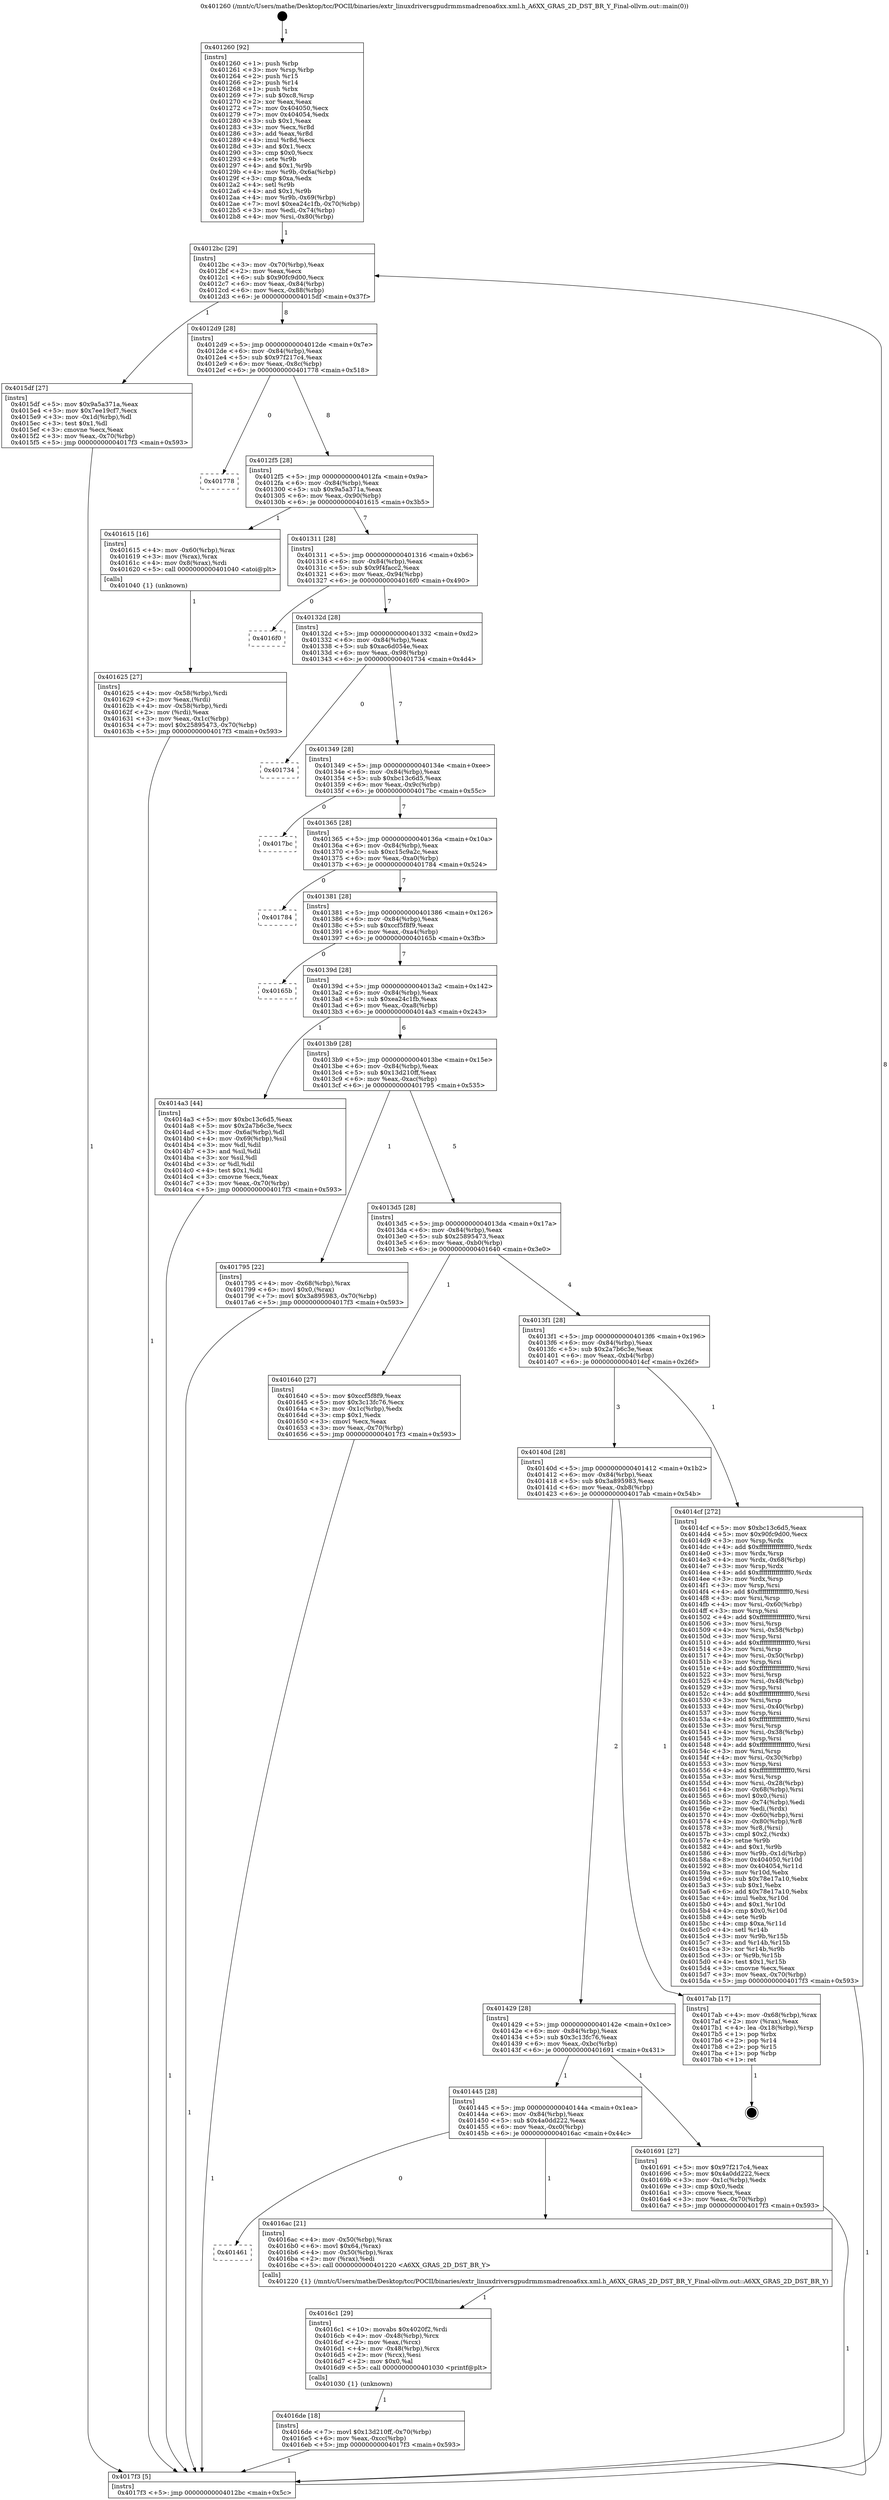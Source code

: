 digraph "0x401260" {
  label = "0x401260 (/mnt/c/Users/mathe/Desktop/tcc/POCII/binaries/extr_linuxdriversgpudrmmsmadrenoa6xx.xml.h_A6XX_GRAS_2D_DST_BR_Y_Final-ollvm.out::main(0))"
  labelloc = "t"
  node[shape=record]

  Entry [label="",width=0.3,height=0.3,shape=circle,fillcolor=black,style=filled]
  "0x4012bc" [label="{
     0x4012bc [29]\l
     | [instrs]\l
     &nbsp;&nbsp;0x4012bc \<+3\>: mov -0x70(%rbp),%eax\l
     &nbsp;&nbsp;0x4012bf \<+2\>: mov %eax,%ecx\l
     &nbsp;&nbsp;0x4012c1 \<+6\>: sub $0x90fc9d00,%ecx\l
     &nbsp;&nbsp;0x4012c7 \<+6\>: mov %eax,-0x84(%rbp)\l
     &nbsp;&nbsp;0x4012cd \<+6\>: mov %ecx,-0x88(%rbp)\l
     &nbsp;&nbsp;0x4012d3 \<+6\>: je 00000000004015df \<main+0x37f\>\l
  }"]
  "0x4015df" [label="{
     0x4015df [27]\l
     | [instrs]\l
     &nbsp;&nbsp;0x4015df \<+5\>: mov $0x9a5a371a,%eax\l
     &nbsp;&nbsp;0x4015e4 \<+5\>: mov $0x7ee19cf7,%ecx\l
     &nbsp;&nbsp;0x4015e9 \<+3\>: mov -0x1d(%rbp),%dl\l
     &nbsp;&nbsp;0x4015ec \<+3\>: test $0x1,%dl\l
     &nbsp;&nbsp;0x4015ef \<+3\>: cmovne %ecx,%eax\l
     &nbsp;&nbsp;0x4015f2 \<+3\>: mov %eax,-0x70(%rbp)\l
     &nbsp;&nbsp;0x4015f5 \<+5\>: jmp 00000000004017f3 \<main+0x593\>\l
  }"]
  "0x4012d9" [label="{
     0x4012d9 [28]\l
     | [instrs]\l
     &nbsp;&nbsp;0x4012d9 \<+5\>: jmp 00000000004012de \<main+0x7e\>\l
     &nbsp;&nbsp;0x4012de \<+6\>: mov -0x84(%rbp),%eax\l
     &nbsp;&nbsp;0x4012e4 \<+5\>: sub $0x97f217c4,%eax\l
     &nbsp;&nbsp;0x4012e9 \<+6\>: mov %eax,-0x8c(%rbp)\l
     &nbsp;&nbsp;0x4012ef \<+6\>: je 0000000000401778 \<main+0x518\>\l
  }"]
  Exit [label="",width=0.3,height=0.3,shape=circle,fillcolor=black,style=filled,peripheries=2]
  "0x401778" [label="{
     0x401778\l
  }", style=dashed]
  "0x4012f5" [label="{
     0x4012f5 [28]\l
     | [instrs]\l
     &nbsp;&nbsp;0x4012f5 \<+5\>: jmp 00000000004012fa \<main+0x9a\>\l
     &nbsp;&nbsp;0x4012fa \<+6\>: mov -0x84(%rbp),%eax\l
     &nbsp;&nbsp;0x401300 \<+5\>: sub $0x9a5a371a,%eax\l
     &nbsp;&nbsp;0x401305 \<+6\>: mov %eax,-0x90(%rbp)\l
     &nbsp;&nbsp;0x40130b \<+6\>: je 0000000000401615 \<main+0x3b5\>\l
  }"]
  "0x4016de" [label="{
     0x4016de [18]\l
     | [instrs]\l
     &nbsp;&nbsp;0x4016de \<+7\>: movl $0x13d210ff,-0x70(%rbp)\l
     &nbsp;&nbsp;0x4016e5 \<+6\>: mov %eax,-0xcc(%rbp)\l
     &nbsp;&nbsp;0x4016eb \<+5\>: jmp 00000000004017f3 \<main+0x593\>\l
  }"]
  "0x401615" [label="{
     0x401615 [16]\l
     | [instrs]\l
     &nbsp;&nbsp;0x401615 \<+4\>: mov -0x60(%rbp),%rax\l
     &nbsp;&nbsp;0x401619 \<+3\>: mov (%rax),%rax\l
     &nbsp;&nbsp;0x40161c \<+4\>: mov 0x8(%rax),%rdi\l
     &nbsp;&nbsp;0x401620 \<+5\>: call 0000000000401040 \<atoi@plt\>\l
     | [calls]\l
     &nbsp;&nbsp;0x401040 \{1\} (unknown)\l
  }"]
  "0x401311" [label="{
     0x401311 [28]\l
     | [instrs]\l
     &nbsp;&nbsp;0x401311 \<+5\>: jmp 0000000000401316 \<main+0xb6\>\l
     &nbsp;&nbsp;0x401316 \<+6\>: mov -0x84(%rbp),%eax\l
     &nbsp;&nbsp;0x40131c \<+5\>: sub $0x9f4facc2,%eax\l
     &nbsp;&nbsp;0x401321 \<+6\>: mov %eax,-0x94(%rbp)\l
     &nbsp;&nbsp;0x401327 \<+6\>: je 00000000004016f0 \<main+0x490\>\l
  }"]
  "0x4016c1" [label="{
     0x4016c1 [29]\l
     | [instrs]\l
     &nbsp;&nbsp;0x4016c1 \<+10\>: movabs $0x4020f2,%rdi\l
     &nbsp;&nbsp;0x4016cb \<+4\>: mov -0x48(%rbp),%rcx\l
     &nbsp;&nbsp;0x4016cf \<+2\>: mov %eax,(%rcx)\l
     &nbsp;&nbsp;0x4016d1 \<+4\>: mov -0x48(%rbp),%rcx\l
     &nbsp;&nbsp;0x4016d5 \<+2\>: mov (%rcx),%esi\l
     &nbsp;&nbsp;0x4016d7 \<+2\>: mov $0x0,%al\l
     &nbsp;&nbsp;0x4016d9 \<+5\>: call 0000000000401030 \<printf@plt\>\l
     | [calls]\l
     &nbsp;&nbsp;0x401030 \{1\} (unknown)\l
  }"]
  "0x4016f0" [label="{
     0x4016f0\l
  }", style=dashed]
  "0x40132d" [label="{
     0x40132d [28]\l
     | [instrs]\l
     &nbsp;&nbsp;0x40132d \<+5\>: jmp 0000000000401332 \<main+0xd2\>\l
     &nbsp;&nbsp;0x401332 \<+6\>: mov -0x84(%rbp),%eax\l
     &nbsp;&nbsp;0x401338 \<+5\>: sub $0xac6d054e,%eax\l
     &nbsp;&nbsp;0x40133d \<+6\>: mov %eax,-0x98(%rbp)\l
     &nbsp;&nbsp;0x401343 \<+6\>: je 0000000000401734 \<main+0x4d4\>\l
  }"]
  "0x401461" [label="{
     0x401461\l
  }", style=dashed]
  "0x401734" [label="{
     0x401734\l
  }", style=dashed]
  "0x401349" [label="{
     0x401349 [28]\l
     | [instrs]\l
     &nbsp;&nbsp;0x401349 \<+5\>: jmp 000000000040134e \<main+0xee\>\l
     &nbsp;&nbsp;0x40134e \<+6\>: mov -0x84(%rbp),%eax\l
     &nbsp;&nbsp;0x401354 \<+5\>: sub $0xbc13c6d5,%eax\l
     &nbsp;&nbsp;0x401359 \<+6\>: mov %eax,-0x9c(%rbp)\l
     &nbsp;&nbsp;0x40135f \<+6\>: je 00000000004017bc \<main+0x55c\>\l
  }"]
  "0x4016ac" [label="{
     0x4016ac [21]\l
     | [instrs]\l
     &nbsp;&nbsp;0x4016ac \<+4\>: mov -0x50(%rbp),%rax\l
     &nbsp;&nbsp;0x4016b0 \<+6\>: movl $0x64,(%rax)\l
     &nbsp;&nbsp;0x4016b6 \<+4\>: mov -0x50(%rbp),%rax\l
     &nbsp;&nbsp;0x4016ba \<+2\>: mov (%rax),%edi\l
     &nbsp;&nbsp;0x4016bc \<+5\>: call 0000000000401220 \<A6XX_GRAS_2D_DST_BR_Y\>\l
     | [calls]\l
     &nbsp;&nbsp;0x401220 \{1\} (/mnt/c/Users/mathe/Desktop/tcc/POCII/binaries/extr_linuxdriversgpudrmmsmadrenoa6xx.xml.h_A6XX_GRAS_2D_DST_BR_Y_Final-ollvm.out::A6XX_GRAS_2D_DST_BR_Y)\l
  }"]
  "0x4017bc" [label="{
     0x4017bc\l
  }", style=dashed]
  "0x401365" [label="{
     0x401365 [28]\l
     | [instrs]\l
     &nbsp;&nbsp;0x401365 \<+5\>: jmp 000000000040136a \<main+0x10a\>\l
     &nbsp;&nbsp;0x40136a \<+6\>: mov -0x84(%rbp),%eax\l
     &nbsp;&nbsp;0x401370 \<+5\>: sub $0xc15c9a2c,%eax\l
     &nbsp;&nbsp;0x401375 \<+6\>: mov %eax,-0xa0(%rbp)\l
     &nbsp;&nbsp;0x40137b \<+6\>: je 0000000000401784 \<main+0x524\>\l
  }"]
  "0x401445" [label="{
     0x401445 [28]\l
     | [instrs]\l
     &nbsp;&nbsp;0x401445 \<+5\>: jmp 000000000040144a \<main+0x1ea\>\l
     &nbsp;&nbsp;0x40144a \<+6\>: mov -0x84(%rbp),%eax\l
     &nbsp;&nbsp;0x401450 \<+5\>: sub $0x4a0dd222,%eax\l
     &nbsp;&nbsp;0x401455 \<+6\>: mov %eax,-0xc0(%rbp)\l
     &nbsp;&nbsp;0x40145b \<+6\>: je 00000000004016ac \<main+0x44c\>\l
  }"]
  "0x401784" [label="{
     0x401784\l
  }", style=dashed]
  "0x401381" [label="{
     0x401381 [28]\l
     | [instrs]\l
     &nbsp;&nbsp;0x401381 \<+5\>: jmp 0000000000401386 \<main+0x126\>\l
     &nbsp;&nbsp;0x401386 \<+6\>: mov -0x84(%rbp),%eax\l
     &nbsp;&nbsp;0x40138c \<+5\>: sub $0xccf5f8f9,%eax\l
     &nbsp;&nbsp;0x401391 \<+6\>: mov %eax,-0xa4(%rbp)\l
     &nbsp;&nbsp;0x401397 \<+6\>: je 000000000040165b \<main+0x3fb\>\l
  }"]
  "0x401691" [label="{
     0x401691 [27]\l
     | [instrs]\l
     &nbsp;&nbsp;0x401691 \<+5\>: mov $0x97f217c4,%eax\l
     &nbsp;&nbsp;0x401696 \<+5\>: mov $0x4a0dd222,%ecx\l
     &nbsp;&nbsp;0x40169b \<+3\>: mov -0x1c(%rbp),%edx\l
     &nbsp;&nbsp;0x40169e \<+3\>: cmp $0x0,%edx\l
     &nbsp;&nbsp;0x4016a1 \<+3\>: cmove %ecx,%eax\l
     &nbsp;&nbsp;0x4016a4 \<+3\>: mov %eax,-0x70(%rbp)\l
     &nbsp;&nbsp;0x4016a7 \<+5\>: jmp 00000000004017f3 \<main+0x593\>\l
  }"]
  "0x40165b" [label="{
     0x40165b\l
  }", style=dashed]
  "0x40139d" [label="{
     0x40139d [28]\l
     | [instrs]\l
     &nbsp;&nbsp;0x40139d \<+5\>: jmp 00000000004013a2 \<main+0x142\>\l
     &nbsp;&nbsp;0x4013a2 \<+6\>: mov -0x84(%rbp),%eax\l
     &nbsp;&nbsp;0x4013a8 \<+5\>: sub $0xea24c1fb,%eax\l
     &nbsp;&nbsp;0x4013ad \<+6\>: mov %eax,-0xa8(%rbp)\l
     &nbsp;&nbsp;0x4013b3 \<+6\>: je 00000000004014a3 \<main+0x243\>\l
  }"]
  "0x401429" [label="{
     0x401429 [28]\l
     | [instrs]\l
     &nbsp;&nbsp;0x401429 \<+5\>: jmp 000000000040142e \<main+0x1ce\>\l
     &nbsp;&nbsp;0x40142e \<+6\>: mov -0x84(%rbp),%eax\l
     &nbsp;&nbsp;0x401434 \<+5\>: sub $0x3c13fc76,%eax\l
     &nbsp;&nbsp;0x401439 \<+6\>: mov %eax,-0xbc(%rbp)\l
     &nbsp;&nbsp;0x40143f \<+6\>: je 0000000000401691 \<main+0x431\>\l
  }"]
  "0x4014a3" [label="{
     0x4014a3 [44]\l
     | [instrs]\l
     &nbsp;&nbsp;0x4014a3 \<+5\>: mov $0xbc13c6d5,%eax\l
     &nbsp;&nbsp;0x4014a8 \<+5\>: mov $0x2a7b6c3e,%ecx\l
     &nbsp;&nbsp;0x4014ad \<+3\>: mov -0x6a(%rbp),%dl\l
     &nbsp;&nbsp;0x4014b0 \<+4\>: mov -0x69(%rbp),%sil\l
     &nbsp;&nbsp;0x4014b4 \<+3\>: mov %dl,%dil\l
     &nbsp;&nbsp;0x4014b7 \<+3\>: and %sil,%dil\l
     &nbsp;&nbsp;0x4014ba \<+3\>: xor %sil,%dl\l
     &nbsp;&nbsp;0x4014bd \<+3\>: or %dl,%dil\l
     &nbsp;&nbsp;0x4014c0 \<+4\>: test $0x1,%dil\l
     &nbsp;&nbsp;0x4014c4 \<+3\>: cmovne %ecx,%eax\l
     &nbsp;&nbsp;0x4014c7 \<+3\>: mov %eax,-0x70(%rbp)\l
     &nbsp;&nbsp;0x4014ca \<+5\>: jmp 00000000004017f3 \<main+0x593\>\l
  }"]
  "0x4013b9" [label="{
     0x4013b9 [28]\l
     | [instrs]\l
     &nbsp;&nbsp;0x4013b9 \<+5\>: jmp 00000000004013be \<main+0x15e\>\l
     &nbsp;&nbsp;0x4013be \<+6\>: mov -0x84(%rbp),%eax\l
     &nbsp;&nbsp;0x4013c4 \<+5\>: sub $0x13d210ff,%eax\l
     &nbsp;&nbsp;0x4013c9 \<+6\>: mov %eax,-0xac(%rbp)\l
     &nbsp;&nbsp;0x4013cf \<+6\>: je 0000000000401795 \<main+0x535\>\l
  }"]
  "0x4017f3" [label="{
     0x4017f3 [5]\l
     | [instrs]\l
     &nbsp;&nbsp;0x4017f3 \<+5\>: jmp 00000000004012bc \<main+0x5c\>\l
  }"]
  "0x401260" [label="{
     0x401260 [92]\l
     | [instrs]\l
     &nbsp;&nbsp;0x401260 \<+1\>: push %rbp\l
     &nbsp;&nbsp;0x401261 \<+3\>: mov %rsp,%rbp\l
     &nbsp;&nbsp;0x401264 \<+2\>: push %r15\l
     &nbsp;&nbsp;0x401266 \<+2\>: push %r14\l
     &nbsp;&nbsp;0x401268 \<+1\>: push %rbx\l
     &nbsp;&nbsp;0x401269 \<+7\>: sub $0xc8,%rsp\l
     &nbsp;&nbsp;0x401270 \<+2\>: xor %eax,%eax\l
     &nbsp;&nbsp;0x401272 \<+7\>: mov 0x404050,%ecx\l
     &nbsp;&nbsp;0x401279 \<+7\>: mov 0x404054,%edx\l
     &nbsp;&nbsp;0x401280 \<+3\>: sub $0x1,%eax\l
     &nbsp;&nbsp;0x401283 \<+3\>: mov %ecx,%r8d\l
     &nbsp;&nbsp;0x401286 \<+3\>: add %eax,%r8d\l
     &nbsp;&nbsp;0x401289 \<+4\>: imul %r8d,%ecx\l
     &nbsp;&nbsp;0x40128d \<+3\>: and $0x1,%ecx\l
     &nbsp;&nbsp;0x401290 \<+3\>: cmp $0x0,%ecx\l
     &nbsp;&nbsp;0x401293 \<+4\>: sete %r9b\l
     &nbsp;&nbsp;0x401297 \<+4\>: and $0x1,%r9b\l
     &nbsp;&nbsp;0x40129b \<+4\>: mov %r9b,-0x6a(%rbp)\l
     &nbsp;&nbsp;0x40129f \<+3\>: cmp $0xa,%edx\l
     &nbsp;&nbsp;0x4012a2 \<+4\>: setl %r9b\l
     &nbsp;&nbsp;0x4012a6 \<+4\>: and $0x1,%r9b\l
     &nbsp;&nbsp;0x4012aa \<+4\>: mov %r9b,-0x69(%rbp)\l
     &nbsp;&nbsp;0x4012ae \<+7\>: movl $0xea24c1fb,-0x70(%rbp)\l
     &nbsp;&nbsp;0x4012b5 \<+3\>: mov %edi,-0x74(%rbp)\l
     &nbsp;&nbsp;0x4012b8 \<+4\>: mov %rsi,-0x80(%rbp)\l
  }"]
  "0x4017ab" [label="{
     0x4017ab [17]\l
     | [instrs]\l
     &nbsp;&nbsp;0x4017ab \<+4\>: mov -0x68(%rbp),%rax\l
     &nbsp;&nbsp;0x4017af \<+2\>: mov (%rax),%eax\l
     &nbsp;&nbsp;0x4017b1 \<+4\>: lea -0x18(%rbp),%rsp\l
     &nbsp;&nbsp;0x4017b5 \<+1\>: pop %rbx\l
     &nbsp;&nbsp;0x4017b6 \<+2\>: pop %r14\l
     &nbsp;&nbsp;0x4017b8 \<+2\>: pop %r15\l
     &nbsp;&nbsp;0x4017ba \<+1\>: pop %rbp\l
     &nbsp;&nbsp;0x4017bb \<+1\>: ret\l
  }"]
  "0x401795" [label="{
     0x401795 [22]\l
     | [instrs]\l
     &nbsp;&nbsp;0x401795 \<+4\>: mov -0x68(%rbp),%rax\l
     &nbsp;&nbsp;0x401799 \<+6\>: movl $0x0,(%rax)\l
     &nbsp;&nbsp;0x40179f \<+7\>: movl $0x3a895983,-0x70(%rbp)\l
     &nbsp;&nbsp;0x4017a6 \<+5\>: jmp 00000000004017f3 \<main+0x593\>\l
  }"]
  "0x4013d5" [label="{
     0x4013d5 [28]\l
     | [instrs]\l
     &nbsp;&nbsp;0x4013d5 \<+5\>: jmp 00000000004013da \<main+0x17a\>\l
     &nbsp;&nbsp;0x4013da \<+6\>: mov -0x84(%rbp),%eax\l
     &nbsp;&nbsp;0x4013e0 \<+5\>: sub $0x25895473,%eax\l
     &nbsp;&nbsp;0x4013e5 \<+6\>: mov %eax,-0xb0(%rbp)\l
     &nbsp;&nbsp;0x4013eb \<+6\>: je 0000000000401640 \<main+0x3e0\>\l
  }"]
  "0x401625" [label="{
     0x401625 [27]\l
     | [instrs]\l
     &nbsp;&nbsp;0x401625 \<+4\>: mov -0x58(%rbp),%rdi\l
     &nbsp;&nbsp;0x401629 \<+2\>: mov %eax,(%rdi)\l
     &nbsp;&nbsp;0x40162b \<+4\>: mov -0x58(%rbp),%rdi\l
     &nbsp;&nbsp;0x40162f \<+2\>: mov (%rdi),%eax\l
     &nbsp;&nbsp;0x401631 \<+3\>: mov %eax,-0x1c(%rbp)\l
     &nbsp;&nbsp;0x401634 \<+7\>: movl $0x25895473,-0x70(%rbp)\l
     &nbsp;&nbsp;0x40163b \<+5\>: jmp 00000000004017f3 \<main+0x593\>\l
  }"]
  "0x401640" [label="{
     0x401640 [27]\l
     | [instrs]\l
     &nbsp;&nbsp;0x401640 \<+5\>: mov $0xccf5f8f9,%eax\l
     &nbsp;&nbsp;0x401645 \<+5\>: mov $0x3c13fc76,%ecx\l
     &nbsp;&nbsp;0x40164a \<+3\>: mov -0x1c(%rbp),%edx\l
     &nbsp;&nbsp;0x40164d \<+3\>: cmp $0x1,%edx\l
     &nbsp;&nbsp;0x401650 \<+3\>: cmovl %ecx,%eax\l
     &nbsp;&nbsp;0x401653 \<+3\>: mov %eax,-0x70(%rbp)\l
     &nbsp;&nbsp;0x401656 \<+5\>: jmp 00000000004017f3 \<main+0x593\>\l
  }"]
  "0x4013f1" [label="{
     0x4013f1 [28]\l
     | [instrs]\l
     &nbsp;&nbsp;0x4013f1 \<+5\>: jmp 00000000004013f6 \<main+0x196\>\l
     &nbsp;&nbsp;0x4013f6 \<+6\>: mov -0x84(%rbp),%eax\l
     &nbsp;&nbsp;0x4013fc \<+5\>: sub $0x2a7b6c3e,%eax\l
     &nbsp;&nbsp;0x401401 \<+6\>: mov %eax,-0xb4(%rbp)\l
     &nbsp;&nbsp;0x401407 \<+6\>: je 00000000004014cf \<main+0x26f\>\l
  }"]
  "0x40140d" [label="{
     0x40140d [28]\l
     | [instrs]\l
     &nbsp;&nbsp;0x40140d \<+5\>: jmp 0000000000401412 \<main+0x1b2\>\l
     &nbsp;&nbsp;0x401412 \<+6\>: mov -0x84(%rbp),%eax\l
     &nbsp;&nbsp;0x401418 \<+5\>: sub $0x3a895983,%eax\l
     &nbsp;&nbsp;0x40141d \<+6\>: mov %eax,-0xb8(%rbp)\l
     &nbsp;&nbsp;0x401423 \<+6\>: je 00000000004017ab \<main+0x54b\>\l
  }"]
  "0x4014cf" [label="{
     0x4014cf [272]\l
     | [instrs]\l
     &nbsp;&nbsp;0x4014cf \<+5\>: mov $0xbc13c6d5,%eax\l
     &nbsp;&nbsp;0x4014d4 \<+5\>: mov $0x90fc9d00,%ecx\l
     &nbsp;&nbsp;0x4014d9 \<+3\>: mov %rsp,%rdx\l
     &nbsp;&nbsp;0x4014dc \<+4\>: add $0xfffffffffffffff0,%rdx\l
     &nbsp;&nbsp;0x4014e0 \<+3\>: mov %rdx,%rsp\l
     &nbsp;&nbsp;0x4014e3 \<+4\>: mov %rdx,-0x68(%rbp)\l
     &nbsp;&nbsp;0x4014e7 \<+3\>: mov %rsp,%rdx\l
     &nbsp;&nbsp;0x4014ea \<+4\>: add $0xfffffffffffffff0,%rdx\l
     &nbsp;&nbsp;0x4014ee \<+3\>: mov %rdx,%rsp\l
     &nbsp;&nbsp;0x4014f1 \<+3\>: mov %rsp,%rsi\l
     &nbsp;&nbsp;0x4014f4 \<+4\>: add $0xfffffffffffffff0,%rsi\l
     &nbsp;&nbsp;0x4014f8 \<+3\>: mov %rsi,%rsp\l
     &nbsp;&nbsp;0x4014fb \<+4\>: mov %rsi,-0x60(%rbp)\l
     &nbsp;&nbsp;0x4014ff \<+3\>: mov %rsp,%rsi\l
     &nbsp;&nbsp;0x401502 \<+4\>: add $0xfffffffffffffff0,%rsi\l
     &nbsp;&nbsp;0x401506 \<+3\>: mov %rsi,%rsp\l
     &nbsp;&nbsp;0x401509 \<+4\>: mov %rsi,-0x58(%rbp)\l
     &nbsp;&nbsp;0x40150d \<+3\>: mov %rsp,%rsi\l
     &nbsp;&nbsp;0x401510 \<+4\>: add $0xfffffffffffffff0,%rsi\l
     &nbsp;&nbsp;0x401514 \<+3\>: mov %rsi,%rsp\l
     &nbsp;&nbsp;0x401517 \<+4\>: mov %rsi,-0x50(%rbp)\l
     &nbsp;&nbsp;0x40151b \<+3\>: mov %rsp,%rsi\l
     &nbsp;&nbsp;0x40151e \<+4\>: add $0xfffffffffffffff0,%rsi\l
     &nbsp;&nbsp;0x401522 \<+3\>: mov %rsi,%rsp\l
     &nbsp;&nbsp;0x401525 \<+4\>: mov %rsi,-0x48(%rbp)\l
     &nbsp;&nbsp;0x401529 \<+3\>: mov %rsp,%rsi\l
     &nbsp;&nbsp;0x40152c \<+4\>: add $0xfffffffffffffff0,%rsi\l
     &nbsp;&nbsp;0x401530 \<+3\>: mov %rsi,%rsp\l
     &nbsp;&nbsp;0x401533 \<+4\>: mov %rsi,-0x40(%rbp)\l
     &nbsp;&nbsp;0x401537 \<+3\>: mov %rsp,%rsi\l
     &nbsp;&nbsp;0x40153a \<+4\>: add $0xfffffffffffffff0,%rsi\l
     &nbsp;&nbsp;0x40153e \<+3\>: mov %rsi,%rsp\l
     &nbsp;&nbsp;0x401541 \<+4\>: mov %rsi,-0x38(%rbp)\l
     &nbsp;&nbsp;0x401545 \<+3\>: mov %rsp,%rsi\l
     &nbsp;&nbsp;0x401548 \<+4\>: add $0xfffffffffffffff0,%rsi\l
     &nbsp;&nbsp;0x40154c \<+3\>: mov %rsi,%rsp\l
     &nbsp;&nbsp;0x40154f \<+4\>: mov %rsi,-0x30(%rbp)\l
     &nbsp;&nbsp;0x401553 \<+3\>: mov %rsp,%rsi\l
     &nbsp;&nbsp;0x401556 \<+4\>: add $0xfffffffffffffff0,%rsi\l
     &nbsp;&nbsp;0x40155a \<+3\>: mov %rsi,%rsp\l
     &nbsp;&nbsp;0x40155d \<+4\>: mov %rsi,-0x28(%rbp)\l
     &nbsp;&nbsp;0x401561 \<+4\>: mov -0x68(%rbp),%rsi\l
     &nbsp;&nbsp;0x401565 \<+6\>: movl $0x0,(%rsi)\l
     &nbsp;&nbsp;0x40156b \<+3\>: mov -0x74(%rbp),%edi\l
     &nbsp;&nbsp;0x40156e \<+2\>: mov %edi,(%rdx)\l
     &nbsp;&nbsp;0x401570 \<+4\>: mov -0x60(%rbp),%rsi\l
     &nbsp;&nbsp;0x401574 \<+4\>: mov -0x80(%rbp),%r8\l
     &nbsp;&nbsp;0x401578 \<+3\>: mov %r8,(%rsi)\l
     &nbsp;&nbsp;0x40157b \<+3\>: cmpl $0x2,(%rdx)\l
     &nbsp;&nbsp;0x40157e \<+4\>: setne %r9b\l
     &nbsp;&nbsp;0x401582 \<+4\>: and $0x1,%r9b\l
     &nbsp;&nbsp;0x401586 \<+4\>: mov %r9b,-0x1d(%rbp)\l
     &nbsp;&nbsp;0x40158a \<+8\>: mov 0x404050,%r10d\l
     &nbsp;&nbsp;0x401592 \<+8\>: mov 0x404054,%r11d\l
     &nbsp;&nbsp;0x40159a \<+3\>: mov %r10d,%ebx\l
     &nbsp;&nbsp;0x40159d \<+6\>: sub $0x78e17a10,%ebx\l
     &nbsp;&nbsp;0x4015a3 \<+3\>: sub $0x1,%ebx\l
     &nbsp;&nbsp;0x4015a6 \<+6\>: add $0x78e17a10,%ebx\l
     &nbsp;&nbsp;0x4015ac \<+4\>: imul %ebx,%r10d\l
     &nbsp;&nbsp;0x4015b0 \<+4\>: and $0x1,%r10d\l
     &nbsp;&nbsp;0x4015b4 \<+4\>: cmp $0x0,%r10d\l
     &nbsp;&nbsp;0x4015b8 \<+4\>: sete %r9b\l
     &nbsp;&nbsp;0x4015bc \<+4\>: cmp $0xa,%r11d\l
     &nbsp;&nbsp;0x4015c0 \<+4\>: setl %r14b\l
     &nbsp;&nbsp;0x4015c4 \<+3\>: mov %r9b,%r15b\l
     &nbsp;&nbsp;0x4015c7 \<+3\>: and %r14b,%r15b\l
     &nbsp;&nbsp;0x4015ca \<+3\>: xor %r14b,%r9b\l
     &nbsp;&nbsp;0x4015cd \<+3\>: or %r9b,%r15b\l
     &nbsp;&nbsp;0x4015d0 \<+4\>: test $0x1,%r15b\l
     &nbsp;&nbsp;0x4015d4 \<+3\>: cmovne %ecx,%eax\l
     &nbsp;&nbsp;0x4015d7 \<+3\>: mov %eax,-0x70(%rbp)\l
     &nbsp;&nbsp;0x4015da \<+5\>: jmp 00000000004017f3 \<main+0x593\>\l
  }"]
  Entry -> "0x401260" [label=" 1"]
  "0x4012bc" -> "0x4015df" [label=" 1"]
  "0x4012bc" -> "0x4012d9" [label=" 8"]
  "0x4017ab" -> Exit [label=" 1"]
  "0x4012d9" -> "0x401778" [label=" 0"]
  "0x4012d9" -> "0x4012f5" [label=" 8"]
  "0x401795" -> "0x4017f3" [label=" 1"]
  "0x4012f5" -> "0x401615" [label=" 1"]
  "0x4012f5" -> "0x401311" [label=" 7"]
  "0x4016de" -> "0x4017f3" [label=" 1"]
  "0x401311" -> "0x4016f0" [label=" 0"]
  "0x401311" -> "0x40132d" [label=" 7"]
  "0x4016c1" -> "0x4016de" [label=" 1"]
  "0x40132d" -> "0x401734" [label=" 0"]
  "0x40132d" -> "0x401349" [label=" 7"]
  "0x4016ac" -> "0x4016c1" [label=" 1"]
  "0x401349" -> "0x4017bc" [label=" 0"]
  "0x401349" -> "0x401365" [label=" 7"]
  "0x401445" -> "0x401461" [label=" 0"]
  "0x401365" -> "0x401784" [label=" 0"]
  "0x401365" -> "0x401381" [label=" 7"]
  "0x401445" -> "0x4016ac" [label=" 1"]
  "0x401381" -> "0x40165b" [label=" 0"]
  "0x401381" -> "0x40139d" [label=" 7"]
  "0x401691" -> "0x4017f3" [label=" 1"]
  "0x40139d" -> "0x4014a3" [label=" 1"]
  "0x40139d" -> "0x4013b9" [label=" 6"]
  "0x4014a3" -> "0x4017f3" [label=" 1"]
  "0x401260" -> "0x4012bc" [label=" 1"]
  "0x4017f3" -> "0x4012bc" [label=" 8"]
  "0x401429" -> "0x401691" [label=" 1"]
  "0x4013b9" -> "0x401795" [label=" 1"]
  "0x4013b9" -> "0x4013d5" [label=" 5"]
  "0x401429" -> "0x401445" [label=" 1"]
  "0x4013d5" -> "0x401640" [label=" 1"]
  "0x4013d5" -> "0x4013f1" [label=" 4"]
  "0x40140d" -> "0x4017ab" [label=" 1"]
  "0x4013f1" -> "0x4014cf" [label=" 1"]
  "0x4013f1" -> "0x40140d" [label=" 3"]
  "0x40140d" -> "0x401429" [label=" 2"]
  "0x4014cf" -> "0x4017f3" [label=" 1"]
  "0x4015df" -> "0x4017f3" [label=" 1"]
  "0x401615" -> "0x401625" [label=" 1"]
  "0x401625" -> "0x4017f3" [label=" 1"]
  "0x401640" -> "0x4017f3" [label=" 1"]
}
